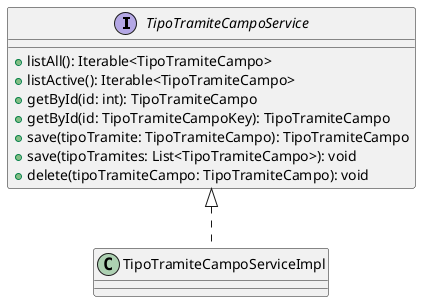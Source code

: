 @startuml TipoTramiteCampoService
interface TipoTramiteCampoService {
 + listAll(): Iterable<TipoTramiteCampo>
 + listActive(): Iterable<TipoTramiteCampo>
 + getById(id: int): TipoTramiteCampo
 + getById(id: TipoTramiteCampoKey): TipoTramiteCampo
 + save(tipoTramite: TipoTramiteCampo): TipoTramiteCampo
 + save(tipoTramites: List<TipoTramiteCampo>): void
 + delete(tipoTramiteCampo: TipoTramiteCampo): void
}
TipoTramiteCampoService <|.. TipoTramiteCampoServiceImpl
@enduml